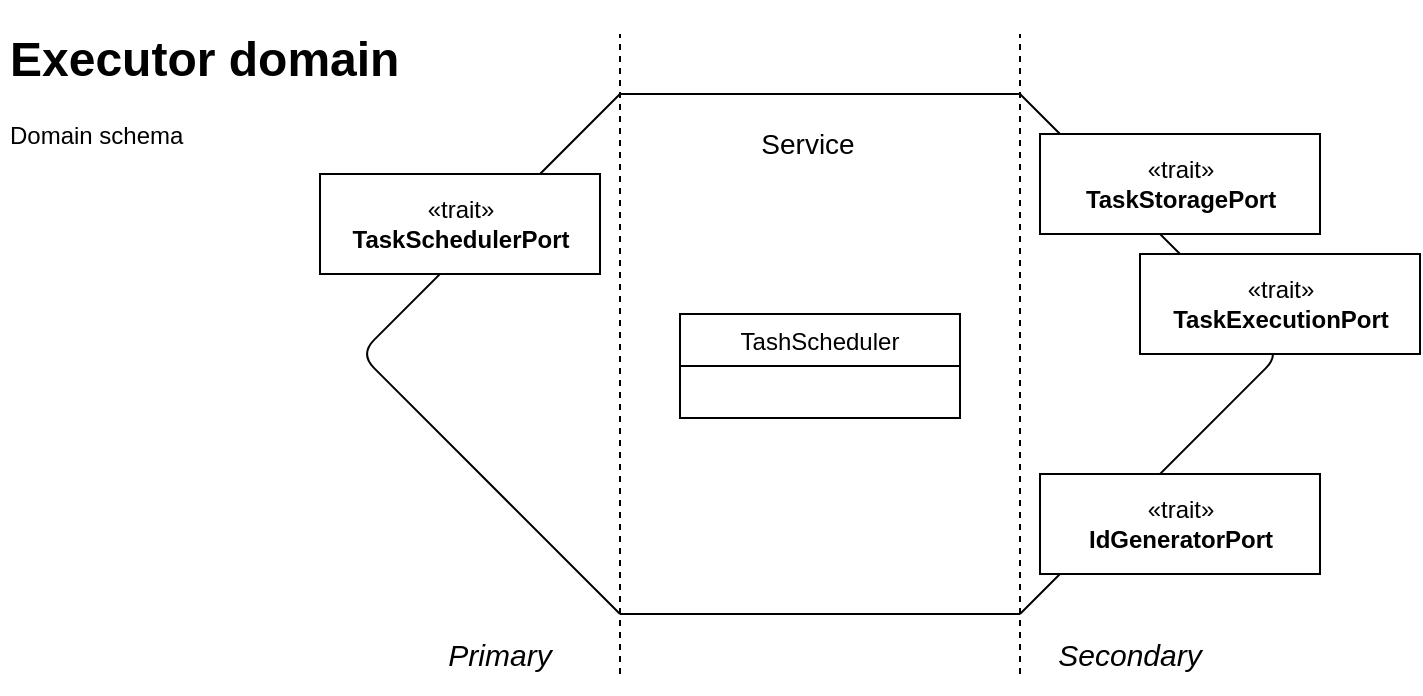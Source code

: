 <mxfile version="12.9.6"><diagram id="K9UGaL9TfySR4zm0KSDn" name="Page-1"><mxGraphModel dx="2062" dy="1088" grid="1" gridSize="10" guides="1" tooltips="1" connect="1" arrows="1" fold="1" page="1" pageScale="1" pageWidth="827" pageHeight="1169" math="0" shadow="0"><root><mxCell id="0"/><mxCell id="1" parent="0"/><mxCell id="cBbQfwKqZ8QcBMFe5z-s-16" value="" style="endArrow=none;dashed=1;html=1;" edge="1" parent="1"><mxGeometry width="50" height="50" relative="1" as="geometry"><mxPoint x="320" y="337" as="sourcePoint"/><mxPoint x="320" y="17" as="targetPoint"/></mxGeometry></mxCell><mxCell id="cBbQfwKqZ8QcBMFe5z-s-1" value="&lt;h1&gt;Executor domain&lt;/h1&gt;&lt;p&gt;Domain schema&lt;/p&gt;" style="text;html=1;strokeColor=none;fillColor=none;spacing=5;spacingTop=-20;whiteSpace=wrap;overflow=hidden;rounded=0;" vertex="1" parent="1"><mxGeometry x="10" y="10" width="220" height="70" as="geometry"/></mxCell><mxCell id="cBbQfwKqZ8QcBMFe5z-s-11" value="" style="endArrow=none;html=1;" edge="1" parent="1"><mxGeometry width="50" height="50" relative="1" as="geometry"><mxPoint x="320" y="307" as="sourcePoint"/><mxPoint x="320" y="47" as="targetPoint"/><Array as="points"><mxPoint x="190" y="177"/></Array></mxGeometry></mxCell><mxCell id="cBbQfwKqZ8QcBMFe5z-s-12" value="" style="endArrow=none;html=1;" edge="1" parent="1"><mxGeometry width="50" height="50" relative="1" as="geometry"><mxPoint x="520" y="307" as="sourcePoint"/><mxPoint x="520" y="47" as="targetPoint"/><Array as="points"><mxPoint x="650" y="177"/></Array></mxGeometry></mxCell><mxCell id="cBbQfwKqZ8QcBMFe5z-s-13" value="" style="endArrow=none;html=1;" edge="1" parent="1"><mxGeometry width="50" height="50" relative="1" as="geometry"><mxPoint x="320" y="47" as="sourcePoint"/><mxPoint x="520" y="47" as="targetPoint"/></mxGeometry></mxCell><mxCell id="cBbQfwKqZ8QcBMFe5z-s-14" value="" style="endArrow=none;html=1;" edge="1" parent="1"><mxGeometry width="50" height="50" relative="1" as="geometry"><mxPoint x="320" y="307" as="sourcePoint"/><mxPoint x="520" y="307" as="targetPoint"/></mxGeometry></mxCell><mxCell id="cBbQfwKqZ8QcBMFe5z-s-15" value="«trait»&lt;br&gt;&lt;b&gt;TaskSchedulerPort&lt;/b&gt;" style="html=1;" vertex="1" parent="1"><mxGeometry x="170" y="87" width="140" height="50" as="geometry"/></mxCell><mxCell id="cBbQfwKqZ8QcBMFe5z-s-17" value="&lt;font style=&quot;font-size: 15px&quot;&gt;Primary&lt;/font&gt;" style="text;html=1;strokeColor=none;fillColor=none;align=center;verticalAlign=middle;whiteSpace=wrap;rounded=0;fontStyle=2" vertex="1" parent="1"><mxGeometry x="220" y="307" width="80" height="40" as="geometry"/></mxCell><mxCell id="cBbQfwKqZ8QcBMFe5z-s-18" value="" style="endArrow=none;dashed=1;html=1;" edge="1" parent="1"><mxGeometry width="50" height="50" relative="1" as="geometry"><mxPoint x="520" y="337" as="sourcePoint"/><mxPoint x="520" y="17" as="targetPoint"/></mxGeometry></mxCell><mxCell id="cBbQfwKqZ8QcBMFe5z-s-20" value="&lt;font style=&quot;font-size: 15px&quot;&gt;Secondary&lt;/font&gt;" style="text;html=1;strokeColor=none;fillColor=none;align=center;verticalAlign=middle;whiteSpace=wrap;rounded=0;fontStyle=2" vertex="1" parent="1"><mxGeometry x="520" y="307" width="110" height="40" as="geometry"/></mxCell><mxCell id="cBbQfwKqZ8QcBMFe5z-s-21" value="«trait»&lt;br&gt;&lt;b&gt;TaskStoragePort&lt;/b&gt;" style="html=1;" vertex="1" parent="1"><mxGeometry x="530" y="67" width="140" height="50" as="geometry"/></mxCell><mxCell id="cBbQfwKqZ8QcBMFe5z-s-22" value="«trait»&lt;br&gt;&lt;b&gt;TaskExecutionPort&lt;/b&gt;" style="html=1;" vertex="1" parent="1"><mxGeometry x="580" y="127" width="140" height="50" as="geometry"/></mxCell><mxCell id="cBbQfwKqZ8QcBMFe5z-s-23" value="«trait»&lt;br&gt;&lt;b&gt;IdGeneratorPort&lt;/b&gt;" style="html=1;" vertex="1" parent="1"><mxGeometry x="530" y="237" width="140" height="50" as="geometry"/></mxCell><mxCell id="cBbQfwKqZ8QcBMFe5z-s-28" value="&lt;font style=&quot;font-size: 14px&quot;&gt;Service&lt;/font&gt;" style="text;html=1;strokeColor=none;fillColor=none;align=center;verticalAlign=middle;whiteSpace=wrap;rounded=0;" vertex="1" parent="1"><mxGeometry x="386" y="57" width="56" height="30" as="geometry"/></mxCell><mxCell id="cBbQfwKqZ8QcBMFe5z-s-24" value="TashScheduler" style="swimlane;fontStyle=0;childLayout=stackLayout;horizontal=1;startSize=26;fillColor=none;horizontalStack=0;resizeParent=1;resizeParentMax=0;resizeLast=0;collapsible=1;marginBottom=0;" vertex="1" parent="1"><mxGeometry x="350" y="157" width="140" height="52" as="geometry"/></mxCell></root></mxGraphModel></diagram></mxfile>